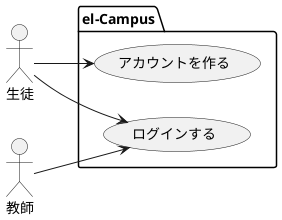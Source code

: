 @startuml
left to right direction
package el-Campus{
  usecase "アカウントを作る" as a
  usecase "ログインする" as b
}
:生徒: --> a
:生徒: --> b
:教師: --> b
@enduml